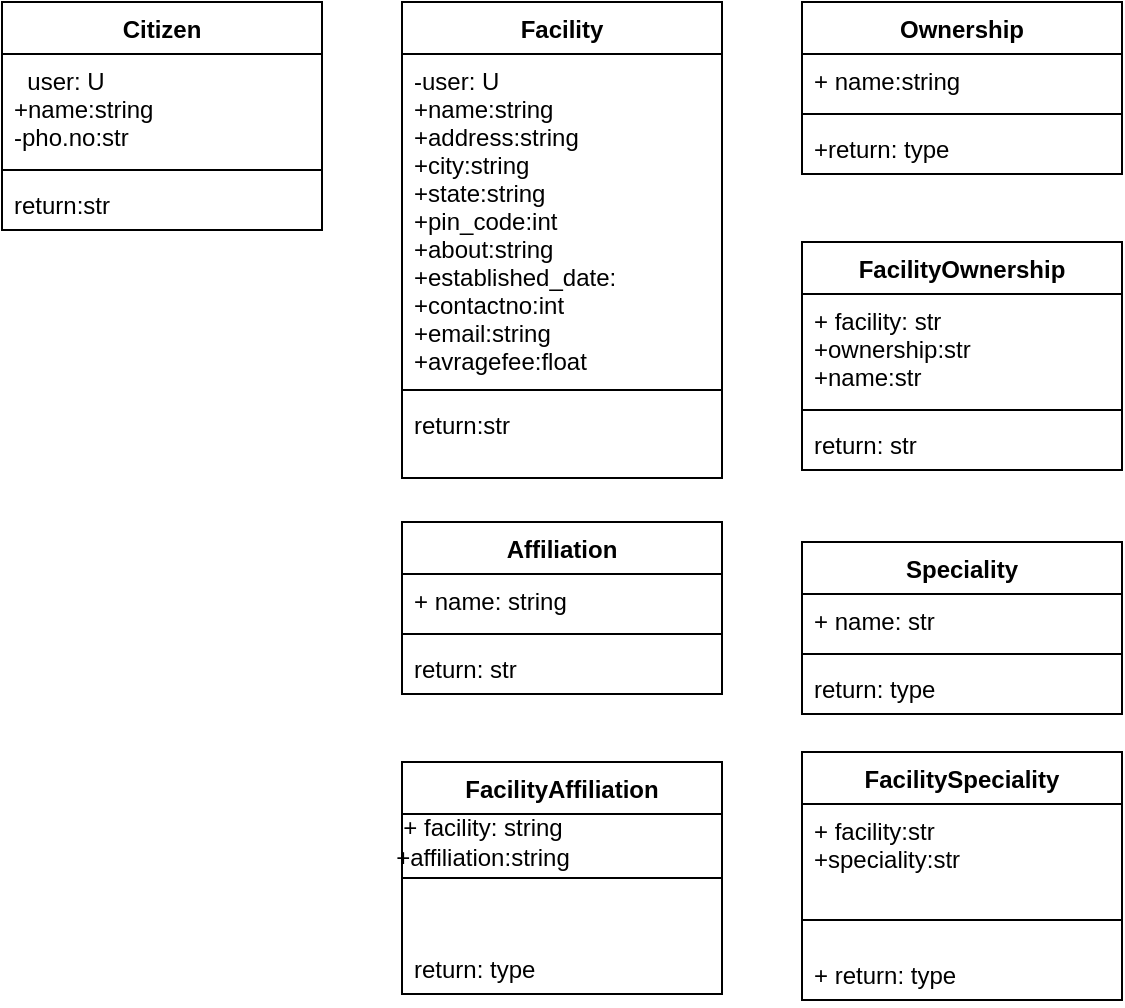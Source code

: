 <mxfile version="15.8.0" type="github">
  <diagram id="gOumSRwvlkXV0_1pRKtd" name="Page-1">
    <mxGraphModel dx="1038" dy="579" grid="1" gridSize="10" guides="1" tooltips="1" connect="1" arrows="1" fold="1" page="1" pageScale="1" pageWidth="850" pageHeight="1100" math="0" shadow="0">
      <root>
        <mxCell id="0" />
        <mxCell id="1" parent="0" />
        <mxCell id="DF3hJ4Z54Juc5SoMxDXG-7" value="Citizen" style="swimlane;fontStyle=1;align=center;verticalAlign=top;childLayout=stackLayout;horizontal=1;startSize=26;horizontalStack=0;resizeParent=1;resizeParentMax=0;resizeLast=0;collapsible=1;marginBottom=0;" parent="1" vertex="1">
          <mxGeometry x="40" y="40" width="160" height="114" as="geometry" />
        </mxCell>
        <mxCell id="DF3hJ4Z54Juc5SoMxDXG-8" value="  user: U&#xa;+name:string&#xa;-pho.no:str" style="text;strokeColor=none;fillColor=none;align=left;verticalAlign=top;spacingLeft=4;spacingRight=4;overflow=hidden;rotatable=0;points=[[0,0.5],[1,0.5]];portConstraint=eastwest;" parent="DF3hJ4Z54Juc5SoMxDXG-7" vertex="1">
          <mxGeometry y="26" width="160" height="54" as="geometry" />
        </mxCell>
        <mxCell id="DF3hJ4Z54Juc5SoMxDXG-9" value="" style="line;strokeWidth=1;fillColor=none;align=left;verticalAlign=middle;spacingTop=-1;spacingLeft=3;spacingRight=3;rotatable=0;labelPosition=right;points=[];portConstraint=eastwest;" parent="DF3hJ4Z54Juc5SoMxDXG-7" vertex="1">
          <mxGeometry y="80" width="160" height="8" as="geometry" />
        </mxCell>
        <mxCell id="DF3hJ4Z54Juc5SoMxDXG-10" value="return:str" style="text;strokeColor=none;fillColor=none;align=left;verticalAlign=top;spacingLeft=4;spacingRight=4;overflow=hidden;rotatable=0;points=[[0,0.5],[1,0.5]];portConstraint=eastwest;" parent="DF3hJ4Z54Juc5SoMxDXG-7" vertex="1">
          <mxGeometry y="88" width="160" height="26" as="geometry" />
        </mxCell>
        <mxCell id="_OZdmUt3rO1FLfE6Wt_N-1" value="Facility" style="swimlane;fontStyle=1;align=center;verticalAlign=top;childLayout=stackLayout;horizontal=1;startSize=26;horizontalStack=0;resizeParent=1;resizeParentMax=0;resizeLast=0;collapsible=1;marginBottom=0;" parent="1" vertex="1">
          <mxGeometry x="240" y="40" width="160" height="238" as="geometry" />
        </mxCell>
        <mxCell id="_OZdmUt3rO1FLfE6Wt_N-2" value="-user: U&#xa;+name:string&#xa;+address:string&#xa;+city:string&#xa;+state:string&#xa;+pin_code:int&#xa;+about:string&#xa;+established_date:&#xa;+contactno:int&#xa;+email:string&#xa;+avragefee:float" style="text;strokeColor=none;fillColor=none;align=left;verticalAlign=top;spacingLeft=4;spacingRight=4;overflow=hidden;rotatable=0;points=[[0,0.5],[1,0.5]];portConstraint=eastwest;" parent="_OZdmUt3rO1FLfE6Wt_N-1" vertex="1">
          <mxGeometry y="26" width="160" height="164" as="geometry" />
        </mxCell>
        <mxCell id="_OZdmUt3rO1FLfE6Wt_N-3" value="" style="line;strokeWidth=1;fillColor=none;align=left;verticalAlign=middle;spacingTop=-1;spacingLeft=3;spacingRight=3;rotatable=0;labelPosition=right;points=[];portConstraint=eastwest;" parent="_OZdmUt3rO1FLfE6Wt_N-1" vertex="1">
          <mxGeometry y="190" width="160" height="8" as="geometry" />
        </mxCell>
        <mxCell id="_OZdmUt3rO1FLfE6Wt_N-4" value="return:str " style="text;strokeColor=none;fillColor=none;align=left;verticalAlign=top;spacingLeft=4;spacingRight=4;overflow=hidden;rotatable=0;points=[[0,0.5],[1,0.5]];portConstraint=eastwest;" parent="_OZdmUt3rO1FLfE6Wt_N-1" vertex="1">
          <mxGeometry y="198" width="160" height="40" as="geometry" />
        </mxCell>
        <mxCell id="_OZdmUt3rO1FLfE6Wt_N-5" value=" Affiliation" style="swimlane;fontStyle=1;align=center;verticalAlign=top;childLayout=stackLayout;horizontal=1;startSize=26;horizontalStack=0;resizeParent=1;resizeParentMax=0;resizeLast=0;collapsible=1;marginBottom=0;" parent="1" vertex="1">
          <mxGeometry x="240" y="300" width="160" height="86" as="geometry" />
        </mxCell>
        <mxCell id="_OZdmUt3rO1FLfE6Wt_N-6" value="+ name: string" style="text;strokeColor=none;fillColor=none;align=left;verticalAlign=top;spacingLeft=4;spacingRight=4;overflow=hidden;rotatable=0;points=[[0,0.5],[1,0.5]];portConstraint=eastwest;" parent="_OZdmUt3rO1FLfE6Wt_N-5" vertex="1">
          <mxGeometry y="26" width="160" height="26" as="geometry" />
        </mxCell>
        <mxCell id="_OZdmUt3rO1FLfE6Wt_N-7" value="" style="line;strokeWidth=1;fillColor=none;align=left;verticalAlign=middle;spacingTop=-1;spacingLeft=3;spacingRight=3;rotatable=0;labelPosition=right;points=[];portConstraint=eastwest;" parent="_OZdmUt3rO1FLfE6Wt_N-5" vertex="1">
          <mxGeometry y="52" width="160" height="8" as="geometry" />
        </mxCell>
        <mxCell id="_OZdmUt3rO1FLfE6Wt_N-8" value="return: str" style="text;strokeColor=none;fillColor=none;align=left;verticalAlign=top;spacingLeft=4;spacingRight=4;overflow=hidden;rotatable=0;points=[[0,0.5],[1,0.5]];portConstraint=eastwest;" parent="_OZdmUt3rO1FLfE6Wt_N-5" vertex="1">
          <mxGeometry y="60" width="160" height="26" as="geometry" />
        </mxCell>
        <mxCell id="_OZdmUt3rO1FLfE6Wt_N-9" value="FacilityAffiliation" style="swimlane;fontStyle=1;align=center;verticalAlign=top;childLayout=stackLayout;horizontal=1;startSize=26;horizontalStack=0;resizeParent=1;resizeParentMax=0;resizeLast=0;collapsible=1;marginBottom=0;" parent="1" vertex="1">
          <mxGeometry x="240" y="420" width="160" height="116" as="geometry" />
        </mxCell>
        <mxCell id="_OZdmUt3rO1FLfE6Wt_N-11" value="" style="line;strokeWidth=1;fillColor=none;align=left;verticalAlign=middle;spacingTop=-1;spacingLeft=3;spacingRight=3;rotatable=0;labelPosition=right;points=[];portConstraint=eastwest;" parent="_OZdmUt3rO1FLfE6Wt_N-9" vertex="1">
          <mxGeometry y="26" width="160" height="64" as="geometry" />
        </mxCell>
        <mxCell id="_OZdmUt3rO1FLfE6Wt_N-12" value="return: type" style="text;strokeColor=none;fillColor=none;align=left;verticalAlign=top;spacingLeft=4;spacingRight=4;overflow=hidden;rotatable=0;points=[[0,0.5],[1,0.5]];portConstraint=eastwest;" parent="_OZdmUt3rO1FLfE6Wt_N-9" vertex="1">
          <mxGeometry y="90" width="160" height="26" as="geometry" />
        </mxCell>
        <mxCell id="_OZdmUt3rO1FLfE6Wt_N-13" value="Ownership" style="swimlane;fontStyle=1;align=center;verticalAlign=top;childLayout=stackLayout;horizontal=1;startSize=26;horizontalStack=0;resizeParent=1;resizeParentMax=0;resizeLast=0;collapsible=1;marginBottom=0;" parent="1" vertex="1">
          <mxGeometry x="440" y="40" width="160" height="86" as="geometry" />
        </mxCell>
        <mxCell id="_OZdmUt3rO1FLfE6Wt_N-14" value="+ name:string" style="text;strokeColor=none;fillColor=none;align=left;verticalAlign=top;spacingLeft=4;spacingRight=4;overflow=hidden;rotatable=0;points=[[0,0.5],[1,0.5]];portConstraint=eastwest;" parent="_OZdmUt3rO1FLfE6Wt_N-13" vertex="1">
          <mxGeometry y="26" width="160" height="26" as="geometry" />
        </mxCell>
        <mxCell id="_OZdmUt3rO1FLfE6Wt_N-15" value="" style="line;strokeWidth=1;fillColor=none;align=left;verticalAlign=middle;spacingTop=-1;spacingLeft=3;spacingRight=3;rotatable=0;labelPosition=right;points=[];portConstraint=eastwest;" parent="_OZdmUt3rO1FLfE6Wt_N-13" vertex="1">
          <mxGeometry y="52" width="160" height="8" as="geometry" />
        </mxCell>
        <mxCell id="_OZdmUt3rO1FLfE6Wt_N-16" value="+return: type" style="text;strokeColor=none;fillColor=none;align=left;verticalAlign=top;spacingLeft=4;spacingRight=4;overflow=hidden;rotatable=0;points=[[0,0.5],[1,0.5]];portConstraint=eastwest;" parent="_OZdmUt3rO1FLfE6Wt_N-13" vertex="1">
          <mxGeometry y="60" width="160" height="26" as="geometry" />
        </mxCell>
        <mxCell id="_OZdmUt3rO1FLfE6Wt_N-17" value="FacilityOwnership" style="swimlane;fontStyle=1;align=center;verticalAlign=top;childLayout=stackLayout;horizontal=1;startSize=26;horizontalStack=0;resizeParent=1;resizeParentMax=0;resizeLast=0;collapsible=1;marginBottom=0;" parent="1" vertex="1">
          <mxGeometry x="440" y="160" width="160" height="114" as="geometry" />
        </mxCell>
        <mxCell id="_OZdmUt3rO1FLfE6Wt_N-18" value="+ facility: str&#xa;+ownership:str&#xa;+name:str" style="text;strokeColor=none;fillColor=none;align=left;verticalAlign=top;spacingLeft=4;spacingRight=4;overflow=hidden;rotatable=0;points=[[0,0.5],[1,0.5]];portConstraint=eastwest;" parent="_OZdmUt3rO1FLfE6Wt_N-17" vertex="1">
          <mxGeometry y="26" width="160" height="54" as="geometry" />
        </mxCell>
        <mxCell id="_OZdmUt3rO1FLfE6Wt_N-19" value="" style="line;strokeWidth=1;fillColor=none;align=left;verticalAlign=middle;spacingTop=-1;spacingLeft=3;spacingRight=3;rotatable=0;labelPosition=right;points=[];portConstraint=eastwest;" parent="_OZdmUt3rO1FLfE6Wt_N-17" vertex="1">
          <mxGeometry y="80" width="160" height="8" as="geometry" />
        </mxCell>
        <mxCell id="_OZdmUt3rO1FLfE6Wt_N-20" value="return: str" style="text;strokeColor=none;fillColor=none;align=left;verticalAlign=top;spacingLeft=4;spacingRight=4;overflow=hidden;rotatable=0;points=[[0,0.5],[1,0.5]];portConstraint=eastwest;" parent="_OZdmUt3rO1FLfE6Wt_N-17" vertex="1">
          <mxGeometry y="88" width="160" height="26" as="geometry" />
        </mxCell>
        <mxCell id="_OZdmUt3rO1FLfE6Wt_N-21" value="Speciality" style="swimlane;fontStyle=1;align=center;verticalAlign=top;childLayout=stackLayout;horizontal=1;startSize=26;horizontalStack=0;resizeParent=1;resizeParentMax=0;resizeLast=0;collapsible=1;marginBottom=0;" parent="1" vertex="1">
          <mxGeometry x="440" y="310" width="160" height="86" as="geometry" />
        </mxCell>
        <mxCell id="_OZdmUt3rO1FLfE6Wt_N-22" value="+ name: str" style="text;strokeColor=none;fillColor=none;align=left;verticalAlign=top;spacingLeft=4;spacingRight=4;overflow=hidden;rotatable=0;points=[[0,0.5],[1,0.5]];portConstraint=eastwest;" parent="_OZdmUt3rO1FLfE6Wt_N-21" vertex="1">
          <mxGeometry y="26" width="160" height="26" as="geometry" />
        </mxCell>
        <mxCell id="_OZdmUt3rO1FLfE6Wt_N-23" value="" style="line;strokeWidth=1;fillColor=none;align=left;verticalAlign=middle;spacingTop=-1;spacingLeft=3;spacingRight=3;rotatable=0;labelPosition=right;points=[];portConstraint=eastwest;" parent="_OZdmUt3rO1FLfE6Wt_N-21" vertex="1">
          <mxGeometry y="52" width="160" height="8" as="geometry" />
        </mxCell>
        <mxCell id="_OZdmUt3rO1FLfE6Wt_N-24" value="return: type" style="text;strokeColor=none;fillColor=none;align=left;verticalAlign=top;spacingLeft=4;spacingRight=4;overflow=hidden;rotatable=0;points=[[0,0.5],[1,0.5]];portConstraint=eastwest;" parent="_OZdmUt3rO1FLfE6Wt_N-21" vertex="1">
          <mxGeometry y="60" width="160" height="26" as="geometry" />
        </mxCell>
        <mxCell id="_OZdmUt3rO1FLfE6Wt_N-25" value="FacilitySpeciality" style="swimlane;fontStyle=1;align=center;verticalAlign=top;childLayout=stackLayout;horizontal=1;startSize=26;horizontalStack=0;resizeParent=1;resizeParentMax=0;resizeLast=0;collapsible=1;marginBottom=0;" parent="1" vertex="1">
          <mxGeometry x="440" y="415" width="160" height="124" as="geometry" />
        </mxCell>
        <mxCell id="_OZdmUt3rO1FLfE6Wt_N-26" value="+ facility:str&#xa;+speciality:str " style="text;strokeColor=none;fillColor=none;align=left;verticalAlign=top;spacingLeft=4;spacingRight=4;overflow=hidden;rotatable=0;points=[[0,0.5],[1,0.5]];portConstraint=eastwest;" parent="_OZdmUt3rO1FLfE6Wt_N-25" vertex="1">
          <mxGeometry y="26" width="160" height="44" as="geometry" />
        </mxCell>
        <mxCell id="_OZdmUt3rO1FLfE6Wt_N-27" value="" style="line;strokeWidth=1;fillColor=none;align=left;verticalAlign=middle;spacingTop=-1;spacingLeft=3;spacingRight=3;rotatable=0;labelPosition=right;points=[];portConstraint=eastwest;" parent="_OZdmUt3rO1FLfE6Wt_N-25" vertex="1">
          <mxGeometry y="70" width="160" height="28" as="geometry" />
        </mxCell>
        <mxCell id="_OZdmUt3rO1FLfE6Wt_N-28" value="+ return: type" style="text;strokeColor=none;fillColor=none;align=left;verticalAlign=top;spacingLeft=4;spacingRight=4;overflow=hidden;rotatable=0;points=[[0,0.5],[1,0.5]];portConstraint=eastwest;" parent="_OZdmUt3rO1FLfE6Wt_N-25" vertex="1">
          <mxGeometry y="98" width="160" height="26" as="geometry" />
        </mxCell>
        <mxCell id="ynLAQDcs6RmbEnIIPrsf-1" value="&lt;span style=&quot;text-align: left&quot;&gt;+ facility: string&lt;/span&gt;&lt;br style=&quot;padding: 0px ; margin: 0px ; text-align: left&quot;&gt;&lt;span style=&quot;text-align: left&quot;&gt;+affiliation:string&lt;/span&gt;" style="text;html=1;align=center;verticalAlign=middle;resizable=0;points=[];autosize=1;strokeColor=none;fillColor=none;" vertex="1" parent="1">
          <mxGeometry x="230" y="445" width="100" height="30" as="geometry" />
        </mxCell>
      </root>
    </mxGraphModel>
  </diagram>
</mxfile>
